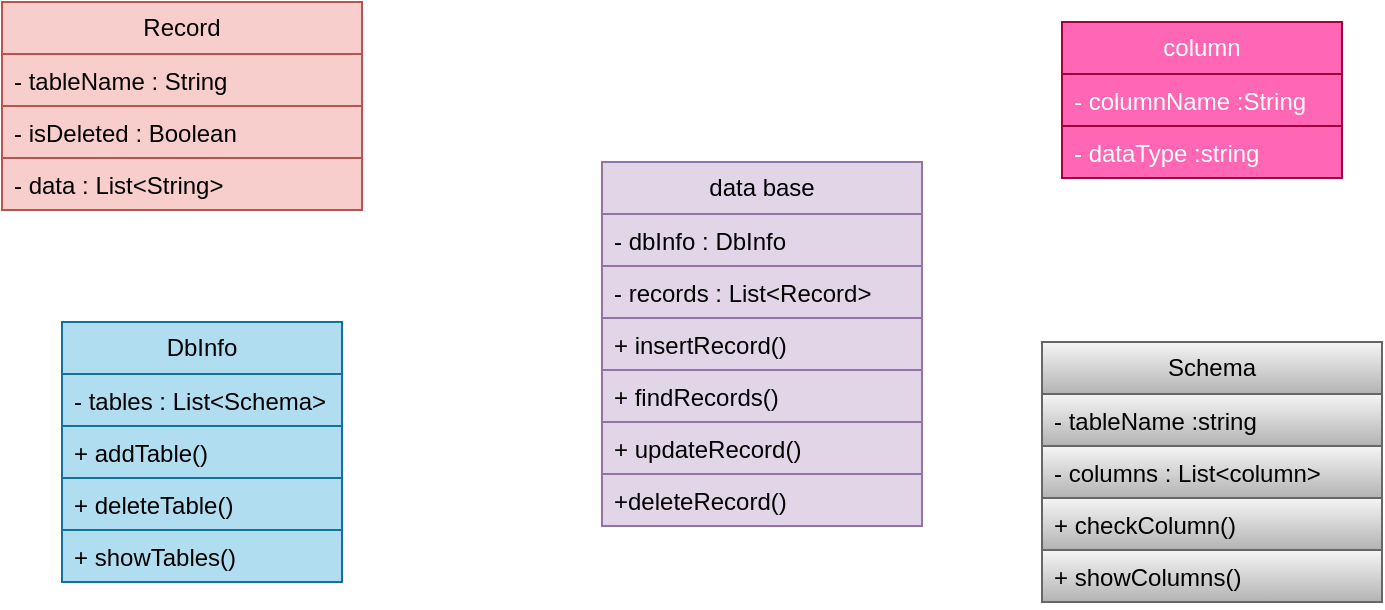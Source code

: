 <mxfile version="26.2.4">
  <diagram name="Page-1" id="XHl1tIT-lbDMy8mE7osr">
    <mxGraphModel dx="874" dy="481" grid="1" gridSize="10" guides="1" tooltips="1" connect="1" arrows="1" fold="1" page="1" pageScale="1" pageWidth="850" pageHeight="1100" math="0" shadow="0">
      <root>
        <mxCell id="0" />
        <mxCell id="1" parent="0" />
        <mxCell id="1Br2jkFaPMoLZ5ZrAVLp-2" value="data base" style="swimlane;fontStyle=0;childLayout=stackLayout;horizontal=1;startSize=26;fillColor=#e1d5e7;horizontalStack=0;resizeParent=1;resizeParentMax=0;resizeLast=0;collapsible=1;marginBottom=0;whiteSpace=wrap;html=1;strokeColor=#9673a6;" parent="1" vertex="1">
          <mxGeometry x="340" y="190" width="160" height="182" as="geometry" />
        </mxCell>
        <mxCell id="1Br2jkFaPMoLZ5ZrAVLp-3" value="- dbInfo : DbInfo" style="text;strokeColor=#9673a6;fillColor=#e1d5e7;align=left;verticalAlign=top;spacingLeft=4;spacingRight=4;overflow=hidden;rotatable=0;points=[[0,0.5],[1,0.5]];portConstraint=eastwest;whiteSpace=wrap;html=1;" parent="1Br2jkFaPMoLZ5ZrAVLp-2" vertex="1">
          <mxGeometry y="26" width="160" height="26" as="geometry" />
        </mxCell>
        <mxCell id="1Br2jkFaPMoLZ5ZrAVLp-4" value="- records : List&amp;lt;Record&amp;gt;" style="text;strokeColor=#9673a6;fillColor=#e1d5e7;align=left;verticalAlign=top;spacingLeft=4;spacingRight=4;overflow=hidden;rotatable=0;points=[[0,0.5],[1,0.5]];portConstraint=eastwest;whiteSpace=wrap;html=1;" parent="1Br2jkFaPMoLZ5ZrAVLp-2" vertex="1">
          <mxGeometry y="52" width="160" height="26" as="geometry" />
        </mxCell>
        <mxCell id="1Br2jkFaPMoLZ5ZrAVLp-5" value="+ insertRecord()" style="text;strokeColor=#9673a6;fillColor=#e1d5e7;align=left;verticalAlign=top;spacingLeft=4;spacingRight=4;overflow=hidden;rotatable=0;points=[[0,0.5],[1,0.5]];portConstraint=eastwest;whiteSpace=wrap;html=1;" parent="1Br2jkFaPMoLZ5ZrAVLp-2" vertex="1">
          <mxGeometry y="78" width="160" height="26" as="geometry" />
        </mxCell>
        <mxCell id="1Br2jkFaPMoLZ5ZrAVLp-6" value="+ findRecords()" style="text;strokeColor=#9673a6;fillColor=#e1d5e7;align=left;verticalAlign=top;spacingLeft=4;spacingRight=4;overflow=hidden;rotatable=0;points=[[0,0.5],[1,0.5]];portConstraint=eastwest;whiteSpace=wrap;html=1;" parent="1Br2jkFaPMoLZ5ZrAVLp-2" vertex="1">
          <mxGeometry y="104" width="160" height="26" as="geometry" />
        </mxCell>
        <mxCell id="1Br2jkFaPMoLZ5ZrAVLp-7" value="+ updateRecord()&lt;div&gt;&lt;br&gt;&lt;/div&gt;" style="text;strokeColor=#9673a6;fillColor=#e1d5e7;align=left;verticalAlign=top;spacingLeft=4;spacingRight=4;overflow=hidden;rotatable=0;points=[[0,0.5],[1,0.5]];portConstraint=eastwest;whiteSpace=wrap;html=1;" parent="1Br2jkFaPMoLZ5ZrAVLp-2" vertex="1">
          <mxGeometry y="130" width="160" height="26" as="geometry" />
        </mxCell>
        <mxCell id="1Br2jkFaPMoLZ5ZrAVLp-8" value="+deleteRecord()" style="text;strokeColor=#9673a6;fillColor=#e1d5e7;align=left;verticalAlign=top;spacingLeft=4;spacingRight=4;overflow=hidden;rotatable=0;points=[[0,0.5],[1,0.5]];portConstraint=eastwest;whiteSpace=wrap;html=1;" parent="1Br2jkFaPMoLZ5ZrAVLp-2" vertex="1">
          <mxGeometry y="156" width="160" height="26" as="geometry" />
        </mxCell>
        <mxCell id="1Br2jkFaPMoLZ5ZrAVLp-9" value="Record" style="swimlane;fontStyle=0;childLayout=stackLayout;horizontal=1;startSize=26;fillColor=#f8cecc;horizontalStack=0;resizeParent=1;resizeParentMax=0;resizeLast=0;collapsible=1;marginBottom=0;whiteSpace=wrap;html=1;strokeColor=#b85450;" parent="1" vertex="1">
          <mxGeometry x="40" y="110" width="180" height="104" as="geometry" />
        </mxCell>
        <mxCell id="1Br2jkFaPMoLZ5ZrAVLp-10" value="- tableName : String " style="text;strokeColor=#b85450;fillColor=#f8cecc;align=left;verticalAlign=top;spacingLeft=4;spacingRight=4;overflow=hidden;rotatable=0;points=[[0,0.5],[1,0.5]];portConstraint=eastwest;whiteSpace=wrap;html=1;" parent="1Br2jkFaPMoLZ5ZrAVLp-9" vertex="1">
          <mxGeometry y="26" width="180" height="26" as="geometry" />
        </mxCell>
        <mxCell id="1Br2jkFaPMoLZ5ZrAVLp-11" value="- isDeleted : Boolean " style="text;strokeColor=#b85450;fillColor=#f8cecc;align=left;verticalAlign=top;spacingLeft=4;spacingRight=4;overflow=hidden;rotatable=0;points=[[0,0.5],[1,0.5]];portConstraint=eastwest;whiteSpace=wrap;html=1;" parent="1Br2jkFaPMoLZ5ZrAVLp-9" vertex="1">
          <mxGeometry y="52" width="180" height="26" as="geometry" />
        </mxCell>
        <mxCell id="1Br2jkFaPMoLZ5ZrAVLp-12" value="- data : List&amp;lt;String&amp;gt;" style="text;strokeColor=#b85450;fillColor=#f8cecc;align=left;verticalAlign=top;spacingLeft=4;spacingRight=4;overflow=hidden;rotatable=0;points=[[0,0.5],[1,0.5]];portConstraint=eastwest;whiteSpace=wrap;html=1;" parent="1Br2jkFaPMoLZ5ZrAVLp-9" vertex="1">
          <mxGeometry y="78" width="180" height="26" as="geometry" />
        </mxCell>
        <mxCell id="1Br2jkFaPMoLZ5ZrAVLp-13" value="column" style="swimlane;fontStyle=0;childLayout=stackLayout;horizontal=1;startSize=26;fillColor=light-dark(#FF66B3,#FF90F3);horizontalStack=0;resizeParent=1;resizeParentMax=0;resizeLast=0;collapsible=1;marginBottom=0;whiteSpace=wrap;html=1;fontColor=#ffffff;strokeColor=#A50040;" parent="1" vertex="1">
          <mxGeometry x="570" y="120" width="140" height="78" as="geometry" />
        </mxCell>
        <mxCell id="1Br2jkFaPMoLZ5ZrAVLp-14" value="- columnName :String" style="text;strokeColor=#A50040;fillColor=#FF66B3;align=left;verticalAlign=top;spacingLeft=4;spacingRight=4;overflow=hidden;rotatable=0;points=[[0,0.5],[1,0.5]];portConstraint=eastwest;whiteSpace=wrap;html=1;fontColor=#ffffff;" parent="1Br2jkFaPMoLZ5ZrAVLp-13" vertex="1">
          <mxGeometry y="26" width="140" height="26" as="geometry" />
        </mxCell>
        <mxCell id="1Br2jkFaPMoLZ5ZrAVLp-15" value="- dataType :string" style="text;strokeColor=#A50040;fillColor=#FF66B3;align=left;verticalAlign=top;spacingLeft=4;spacingRight=4;overflow=hidden;rotatable=0;points=[[0,0.5],[1,0.5]];portConstraint=eastwest;whiteSpace=wrap;html=1;fontColor=#ffffff;" parent="1Br2jkFaPMoLZ5ZrAVLp-13" vertex="1">
          <mxGeometry y="52" width="140" height="26" as="geometry" />
        </mxCell>
        <mxCell id="1Br2jkFaPMoLZ5ZrAVLp-17" value="DbInfo" style="swimlane;fontStyle=0;childLayout=stackLayout;horizontal=1;startSize=26;fillColor=#b1ddf0;horizontalStack=0;resizeParent=1;resizeParentMax=0;resizeLast=0;collapsible=1;marginBottom=0;whiteSpace=wrap;html=1;strokeColor=#10739e;" parent="1" vertex="1">
          <mxGeometry x="70" y="270" width="140" height="130" as="geometry" />
        </mxCell>
        <mxCell id="1Br2jkFaPMoLZ5ZrAVLp-18" value="- tables : List&amp;lt;Schema&amp;gt;" style="text;strokeColor=#10739e;fillColor=#b1ddf0;align=left;verticalAlign=top;spacingLeft=4;spacingRight=4;overflow=hidden;rotatable=0;points=[[0,0.5],[1,0.5]];portConstraint=eastwest;whiteSpace=wrap;html=1;" parent="1Br2jkFaPMoLZ5ZrAVLp-17" vertex="1">
          <mxGeometry y="26" width="140" height="26" as="geometry" />
        </mxCell>
        <mxCell id="1Br2jkFaPMoLZ5ZrAVLp-19" value="+ addTable()" style="text;strokeColor=#10739e;fillColor=#b1ddf0;align=left;verticalAlign=top;spacingLeft=4;spacingRight=4;overflow=hidden;rotatable=0;points=[[0,0.5],[1,0.5]];portConstraint=eastwest;whiteSpace=wrap;html=1;" parent="1Br2jkFaPMoLZ5ZrAVLp-17" vertex="1">
          <mxGeometry y="52" width="140" height="26" as="geometry" />
        </mxCell>
        <mxCell id="1Br2jkFaPMoLZ5ZrAVLp-20" value="+ deleteTable()" style="text;strokeColor=#10739e;fillColor=#b1ddf0;align=left;verticalAlign=top;spacingLeft=4;spacingRight=4;overflow=hidden;rotatable=0;points=[[0,0.5],[1,0.5]];portConstraint=eastwest;whiteSpace=wrap;html=1;" parent="1Br2jkFaPMoLZ5ZrAVLp-17" vertex="1">
          <mxGeometry y="78" width="140" height="26" as="geometry" />
        </mxCell>
        <mxCell id="1Br2jkFaPMoLZ5ZrAVLp-21" value="+ showTables()" style="text;strokeColor=#10739e;fillColor=#b1ddf0;align=left;verticalAlign=top;spacingLeft=4;spacingRight=4;overflow=hidden;rotatable=0;points=[[0,0.5],[1,0.5]];portConstraint=eastwest;whiteSpace=wrap;html=1;" parent="1Br2jkFaPMoLZ5ZrAVLp-17" vertex="1">
          <mxGeometry y="104" width="140" height="26" as="geometry" />
        </mxCell>
        <mxCell id="1Br2jkFaPMoLZ5ZrAVLp-22" value="Schema" style="swimlane;fontStyle=0;childLayout=stackLayout;horizontal=1;startSize=26;fillColor=#f5f5f5;horizontalStack=0;resizeParent=1;resizeParentMax=0;resizeLast=0;collapsible=1;marginBottom=0;whiteSpace=wrap;html=1;gradientColor=#b3b3b3;strokeColor=#666666;" parent="1" vertex="1">
          <mxGeometry x="560" y="280" width="170" height="130" as="geometry" />
        </mxCell>
        <mxCell id="1Br2jkFaPMoLZ5ZrAVLp-23" value="- tableName :string" style="text;strokeColor=#666666;fillColor=#f5f5f5;align=left;verticalAlign=top;spacingLeft=4;spacingRight=4;overflow=hidden;rotatable=0;points=[[0,0.5],[1,0.5]];portConstraint=eastwest;whiteSpace=wrap;html=1;gradientColor=#b3b3b3;" parent="1Br2jkFaPMoLZ5ZrAVLp-22" vertex="1">
          <mxGeometry y="26" width="170" height="26" as="geometry" />
        </mxCell>
        <mxCell id="1Br2jkFaPMoLZ5ZrAVLp-24" value="- columns : List&amp;lt;column&amp;gt;" style="text;strokeColor=#666666;fillColor=#f5f5f5;align=left;verticalAlign=top;spacingLeft=4;spacingRight=4;overflow=hidden;rotatable=0;points=[[0,0.5],[1,0.5]];portConstraint=eastwest;whiteSpace=wrap;html=1;gradientColor=#b3b3b3;" parent="1Br2jkFaPMoLZ5ZrAVLp-22" vertex="1">
          <mxGeometry y="52" width="170" height="26" as="geometry" />
        </mxCell>
        <mxCell id="1Br2jkFaPMoLZ5ZrAVLp-25" value="+ checkColumn()" style="text;strokeColor=#666666;fillColor=#f5f5f5;align=left;verticalAlign=top;spacingLeft=4;spacingRight=4;overflow=hidden;rotatable=0;points=[[0,0.5],[1,0.5]];portConstraint=eastwest;whiteSpace=wrap;html=1;gradientColor=#b3b3b3;" parent="1Br2jkFaPMoLZ5ZrAVLp-22" vertex="1">
          <mxGeometry y="78" width="170" height="26" as="geometry" />
        </mxCell>
        <mxCell id="1Br2jkFaPMoLZ5ZrAVLp-26" value="+ showColumns()" style="text;strokeColor=#666666;fillColor=#f5f5f5;align=left;verticalAlign=top;spacingLeft=4;spacingRight=4;overflow=hidden;rotatable=0;points=[[0,0.5],[1,0.5]];portConstraint=eastwest;whiteSpace=wrap;html=1;gradientColor=#b3b3b3;" parent="1Br2jkFaPMoLZ5ZrAVLp-22" vertex="1">
          <mxGeometry y="104" width="170" height="26" as="geometry" />
        </mxCell>
      </root>
    </mxGraphModel>
  </diagram>
</mxfile>
